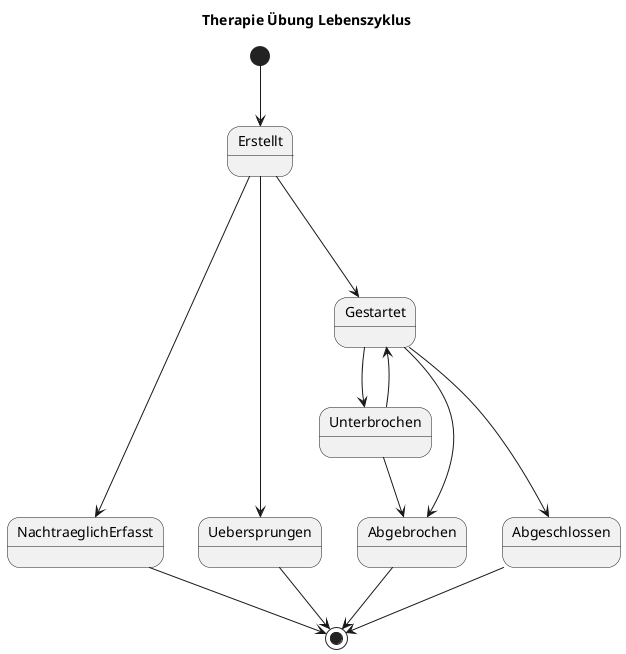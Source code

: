 @startuml Therapie Lifecicle
title Therapie Übung Lebenszyklus

State Erstellt
State NachtraeglichErfasst
State Uebersprungen
State Gestartet
State Unterbrochen
State Abgebrochen
State Abgeschlossen

[*] --> Erstellt

Erstellt -----> NachtraeglichErfasst
Erstellt -----> Uebersprungen
Erstellt --> Gestartet
Gestartet --> Unterbrochen
Gestartet --> Abgebrochen
Gestartet ---> Abgeschlossen
Unterbrochen --> Gestartet
Unterbrochen --> Abgebrochen 
Abgebrochen --> [*]
NachtraeglichErfasst --> [*]
Uebersprungen --> [*]
Abgeschlossen --> [*]

 @enduml